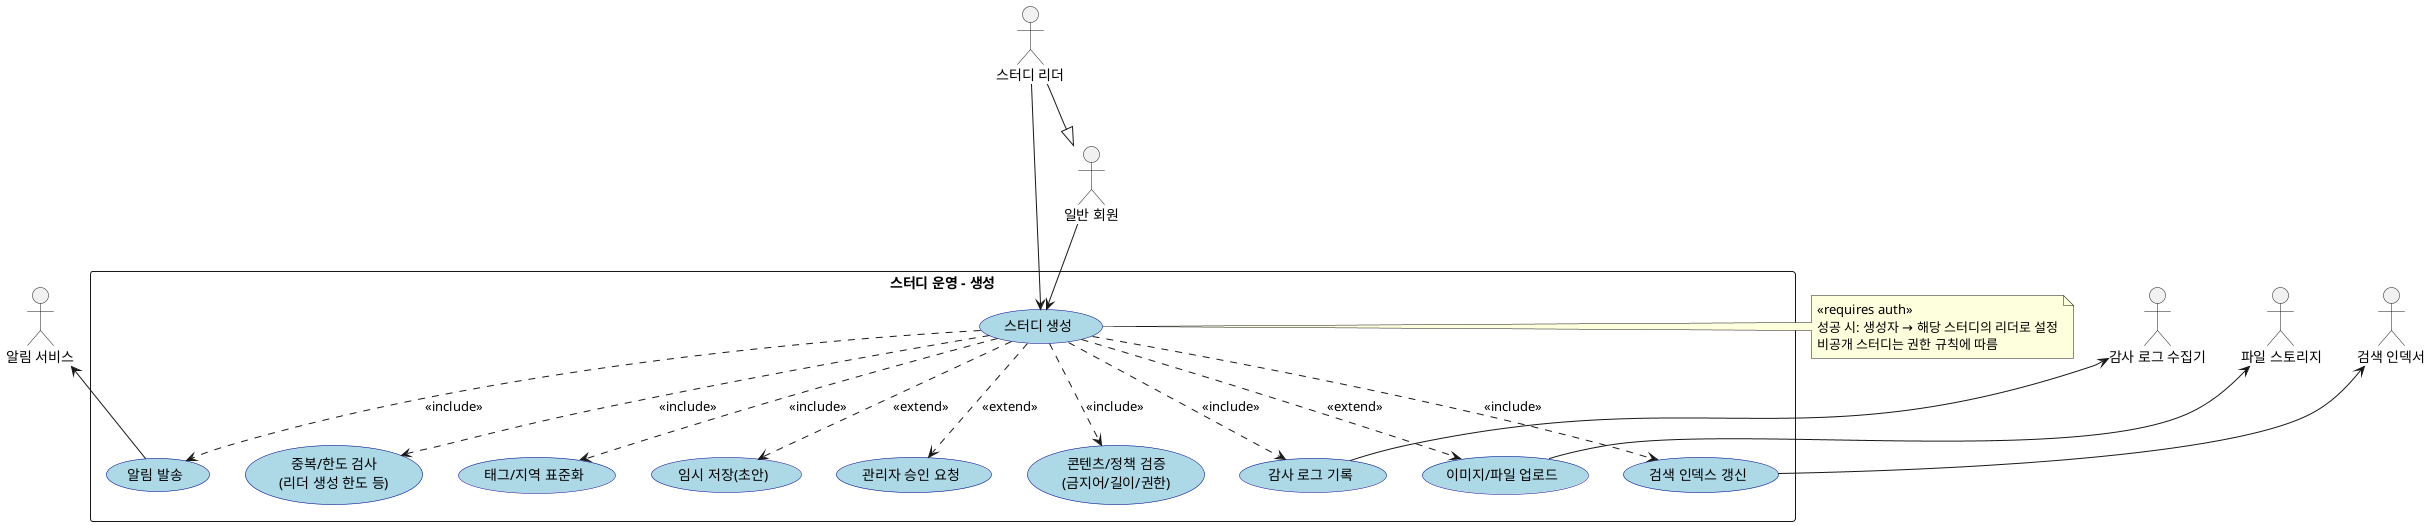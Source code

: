 @startuml
' 스터디 생성 Use Case Diagram

skinparam packageStyle rectangle
skinparam usecase {
  BackgroundColor LightBlue
  BorderColor DarkBlue
}

' === Actors ===
actor "일반 회원" as User
actor "스터디 리더" as Leader
actor "알림 서비스" as Noti
actor "감사 로그 수집기" as Audit
actor "파일 스토리지" as Storage
actor "검색 인덱서" as SearchIdx

' 역할 일반화(선택): 리더는 사용자 역할을 포함
Leader --|> User

' === System Boundary ===
rectangle "스터디 운영 - 생성" as StudyCreate {

  usecase "스터디 생성" as UC_Create

  ' 공통/하위 UC (include)
  usecase "콘텐츠/정책 검증\n(금지어/길이/권한)" as UC_Validate
  usecase "중복/한도 검사\n(리더 생성 한도 등)" as UC_Quota
  usecase "태그/지역 표준화" as UC_Normalize
  usecase "감사 로그 기록" as UC_Audit
  usecase "알림 발송" as UC_Notify
  usecase "검색 인덱스 갱신" as UC_Reindex

  ' 선택 흐름 (extend)
  usecase "이미지/파일 업로드" as UC_Upload
  usecase "임시 저장(초안)" as UC_Draft
  usecase "관리자 승인 요청" as UC_AdminApprove
}

' === 주 실행자 ===
User --> UC_Create
Leader --> UC_Create

' === include 관계 (항상 수행되는 교차 관심사) ===
UC_Create ..> UC_Validate : <<include>>
UC_Create ..> UC_Quota    : <<include>>
UC_Create ..> UC_Normalize: <<include>>
UC_Create ..> UC_Audit    : <<include>>
UC_Create ..> UC_Notify   : <<include>>
UC_Create ..> UC_Reindex  : <<include>>

' === extend 관계 (조건부/선택) ===
UC_Create ..> UC_Upload       : <<extend>>
UC_Create ..> UC_Draft        : <<extend>>
UC_Create ..> UC_AdminApprove : <<extend>>

' === 외부 시스템 연동 ===
Storage <-- UC_Upload
Noti    <-- UC_Notify
Audit   <-- UC_Audit
SearchIdx <-- UC_Reindex

' === Notes ===
note right of UC_Create
«requires auth»
성공 시: 생성자 → 해당 스터디의 리더로 설정
비공개 스터디는 권한 규칙에 따름
end note

@enduml
